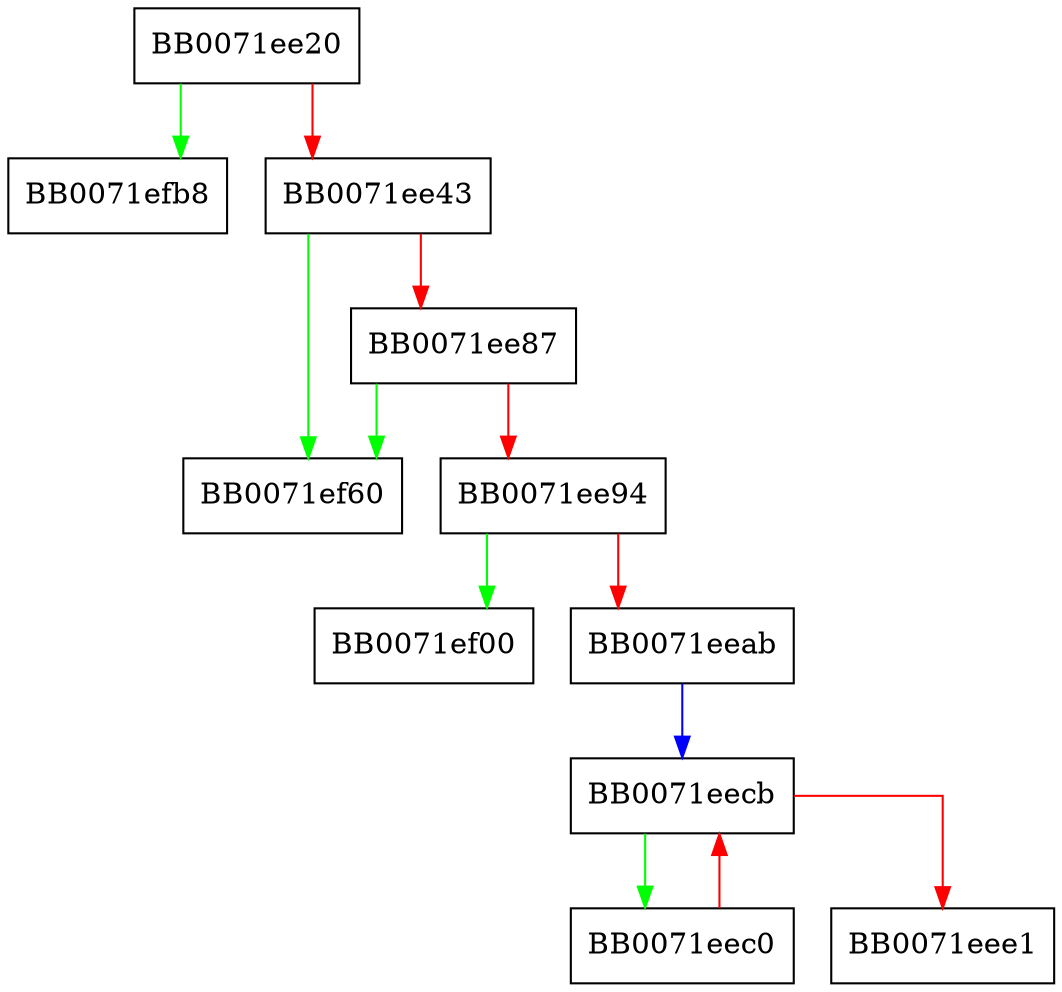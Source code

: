 digraph SMIME_text {
  node [shape="box"];
  graph [splines=ortho];
  BB0071ee20 -> BB0071efb8 [color="green"];
  BB0071ee20 -> BB0071ee43 [color="red"];
  BB0071ee43 -> BB0071ef60 [color="green"];
  BB0071ee43 -> BB0071ee87 [color="red"];
  BB0071ee87 -> BB0071ef60 [color="green"];
  BB0071ee87 -> BB0071ee94 [color="red"];
  BB0071ee94 -> BB0071ef00 [color="green"];
  BB0071ee94 -> BB0071eeab [color="red"];
  BB0071eeab -> BB0071eecb [color="blue"];
  BB0071eec0 -> BB0071eecb [color="red"];
  BB0071eecb -> BB0071eec0 [color="green"];
  BB0071eecb -> BB0071eee1 [color="red"];
}